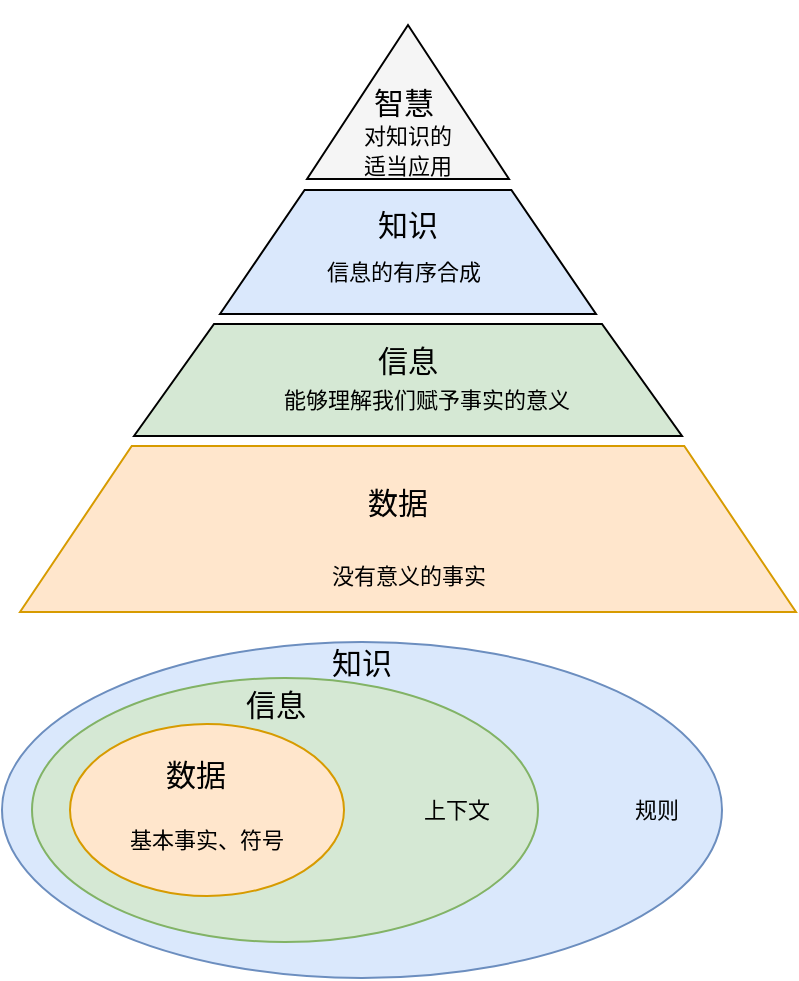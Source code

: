 <mxfile version="12.2.4" pages="1"><diagram id="g5qer8qkhPu0NR1BCvMH" name="Page-1"><mxGraphModel dx="1236" dy="695" grid="0" gridSize="10" guides="1" tooltips="1" connect="1" arrows="1" fold="1" page="1" pageScale="1" pageWidth="827" pageHeight="1169" math="0" shadow="0"><root><mxCell id="0"/><mxCell id="1" parent="0"/><mxCell id="25" value="" style="group" parent="1" vertex="1" connectable="0"><mxGeometry x="16" y="15.5" width="388" height="305.5" as="geometry"/></mxCell><mxCell id="13" value="" style="shape=trapezoid;perimeter=trapezoidPerimeter;whiteSpace=wrap;html=1;strokeColor=#d79b00;fillColor=#ffe6cc;size=0.144;" parent="25" vertex="1"><mxGeometry y="222.5" width="388" height="83" as="geometry"/></mxCell><mxCell id="2" value="" style="shape=trapezoid;perimeter=trapezoidPerimeter;whiteSpace=wrap;html=1;strokeColor=#000000;fillColor=#d5e8d4;size=0.146;" parent="25" vertex="1"><mxGeometry x="57" y="161.5" width="274" height="56" as="geometry"/></mxCell><mxCell id="3" value="" style="triangle;whiteSpace=wrap;html=1;rotation=-90;fillColor=#f5f5f5;strokeColor=#000000;fontColor=#333333;" parent="25" vertex="1"><mxGeometry x="155.5" width="77" height="101" as="geometry"/></mxCell><mxCell id="4" value="" style="shape=trapezoid;perimeter=trapezoidPerimeter;whiteSpace=wrap;html=1;fillColor=#dae8fc;strokeColor=#000000;size=0.225;" parent="25" vertex="1"><mxGeometry x="100" y="94.5" width="188" height="62" as="geometry"/></mxCell><mxCell id="5" value="&lt;font style=&quot;font-size: 15px&quot;&gt;智慧&lt;/font&gt;" style="text;html=1;strokeColor=none;fillColor=none;align=center;verticalAlign=middle;whiteSpace=wrap;rounded=0;" parent="25" vertex="1"><mxGeometry x="172" y="40.5" width="40" height="20" as="geometry"/></mxCell><mxCell id="6" value="&lt;font style=&quot;font-size: 15px&quot;&gt;知识&lt;/font&gt;" style="text;html=1;strokeColor=none;fillColor=none;align=center;verticalAlign=middle;whiteSpace=wrap;rounded=0;" parent="25" vertex="1"><mxGeometry x="174" y="101" width="40" height="20" as="geometry"/></mxCell><mxCell id="7" value="&lt;font style=&quot;font-size: 15px&quot;&gt;信息&lt;/font&gt;" style="text;html=1;strokeColor=none;fillColor=none;align=center;verticalAlign=middle;whiteSpace=wrap;rounded=0;" parent="25" vertex="1"><mxGeometry x="174" y="169.5" width="40" height="20" as="geometry"/></mxCell><mxCell id="8" value="&lt;font style=&quot;font-size: 15px&quot;&gt;数据&lt;/font&gt;" style="text;html=1;strokeColor=none;fillColor=none;align=center;verticalAlign=middle;whiteSpace=wrap;rounded=0;" parent="25" vertex="1"><mxGeometry x="169" y="240.5" width="40" height="20" as="geometry"/></mxCell><mxCell id="9" value="&lt;font style=&quot;font-size: 11px&quot;&gt;对知识的适当应用&lt;/font&gt;" style="text;html=1;strokeColor=none;fillColor=none;align=center;verticalAlign=middle;whiteSpace=wrap;rounded=0;" parent="25" vertex="1"><mxGeometry x="169" y="64.5" width="50" height="20" as="geometry"/></mxCell><mxCell id="10" value="&lt;font style=&quot;font-size: 11px&quot;&gt;信息的有序合成&lt;/font&gt;" style="text;html=1;strokeColor=none;fillColor=none;align=center;verticalAlign=middle;whiteSpace=wrap;rounded=0;" parent="25" vertex="1"><mxGeometry x="136.5" y="125.5" width="110" height="20" as="geometry"/></mxCell><mxCell id="12" value="&lt;font style=&quot;font-size: 11px&quot;&gt;能够理解我们赋予事实的意义&lt;/font&gt;" style="text;html=1;strokeColor=none;fillColor=none;align=center;verticalAlign=middle;whiteSpace=wrap;rounded=0;" parent="25" vertex="1"><mxGeometry x="119" y="189.5" width="169" height="20" as="geometry"/></mxCell><mxCell id="24" value="&lt;font style=&quot;font-size: 11px&quot;&gt;没有意义的事实&lt;/font&gt;" style="text;html=1;strokeColor=none;fillColor=none;align=center;verticalAlign=middle;whiteSpace=wrap;rounded=0;" parent="25" vertex="1"><mxGeometry x="109.5" y="277.5" width="169" height="20" as="geometry"/></mxCell><mxCell id="35" value="" style="group" vertex="1" connectable="0" parent="1"><mxGeometry x="7" y="336" width="360" height="168" as="geometry"/></mxCell><mxCell id="28" value="" style="ellipse;whiteSpace=wrap;html=1;fillColor=#dae8fc;strokeColor=#6c8ebf;" parent="35" vertex="1"><mxGeometry width="360" height="168" as="geometry"/></mxCell><mxCell id="27" value="" style="ellipse;whiteSpace=wrap;html=1;fillColor=#d5e8d4;strokeColor=#82b366;" parent="35" vertex="1"><mxGeometry x="15" y="18" width="253" height="132" as="geometry"/></mxCell><mxCell id="26" value="" style="ellipse;whiteSpace=wrap;html=1;fillColor=#ffe6cc;strokeColor=#d79b00;" parent="35" vertex="1"><mxGeometry x="34" y="41" width="137" height="86" as="geometry"/></mxCell><mxCell id="29" value="&lt;font style=&quot;font-size: 15px&quot;&gt;数据&lt;/font&gt;" style="text;html=1;strokeColor=none;fillColor=none;align=center;verticalAlign=middle;whiteSpace=wrap;rounded=0;" parent="35" vertex="1"><mxGeometry x="77" y="56" width="40" height="20" as="geometry"/></mxCell><mxCell id="30" value="&lt;font style=&quot;font-size: 11px&quot;&gt;基本事实、符号&lt;/font&gt;" style="text;html=1;strokeColor=none;fillColor=none;align=center;verticalAlign=middle;whiteSpace=wrap;rounded=0;" parent="35" vertex="1"><mxGeometry x="46" y="89" width="113" height="20" as="geometry"/></mxCell><mxCell id="31" value="&lt;font style=&quot;font-size: 15px&quot;&gt;信息&lt;/font&gt;" style="text;html=1;strokeColor=none;fillColor=none;align=center;verticalAlign=middle;whiteSpace=wrap;rounded=0;" parent="35" vertex="1"><mxGeometry x="117" y="21" width="40" height="20" as="geometry"/></mxCell><mxCell id="32" value="&lt;font style=&quot;font-size: 15px&quot;&gt;知识&lt;/font&gt;" style="text;html=1;strokeColor=none;fillColor=none;align=center;verticalAlign=middle;whiteSpace=wrap;rounded=0;" parent="35" vertex="1"><mxGeometry x="160" width="40" height="20" as="geometry"/></mxCell><mxCell id="33" value="&lt;font style=&quot;font-size: 11px&quot;&gt;上下文&lt;/font&gt;" style="text;html=1;strokeColor=none;fillColor=none;align=center;verticalAlign=middle;whiteSpace=wrap;rounded=0;" parent="35" vertex="1"><mxGeometry x="200" y="74" width="55" height="20" as="geometry"/></mxCell><mxCell id="34" value="&lt;span style=&quot;font-size: 11px&quot;&gt;规则&lt;/span&gt;" style="text;html=1;strokeColor=none;fillColor=none;align=center;verticalAlign=middle;whiteSpace=wrap;rounded=0;" parent="35" vertex="1"><mxGeometry x="299.5" y="74" width="55" height="20" as="geometry"/></mxCell></root></mxGraphModel></diagram></mxfile>
